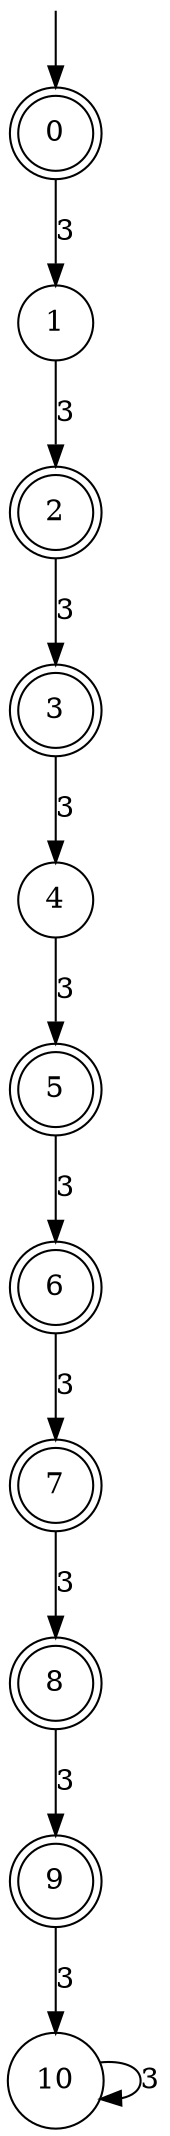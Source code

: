 digraph g {

	s0 [shape="doublecircle" label="0"];
	s1 [shape="circle" label="1"];
	s2 [shape="doublecircle" label="2"];
	s3 [shape="doublecircle" label="3"];
	s4 [shape="circle" label="4"];
	s5 [shape="doublecircle" label="5"];
	s6 [shape="doublecircle" label="6"];
	s7 [shape="doublecircle" label="7"];
	s8 [shape="doublecircle" label="8"];
	s9 [shape="doublecircle" label="9"];
	s10 [shape="circle" label="10"];
	s0 -> s1 [label="3"];
	s1 -> s2 [label="3"];
	s2 -> s3 [label="3"];
	s3 -> s4 [label="3"];
	s4 -> s5 [label="3"];
	s5 -> s6 [label="3"];
	s6 -> s7 [label="3"];
	s7 -> s8 [label="3"];
	s8 -> s9 [label="3"];
	s9 -> s10 [label="3"];
	s10 -> s10 [label="3"];

__start0 [label="" shape="none" width="0" height="0"];
__start0 -> s0;

}
